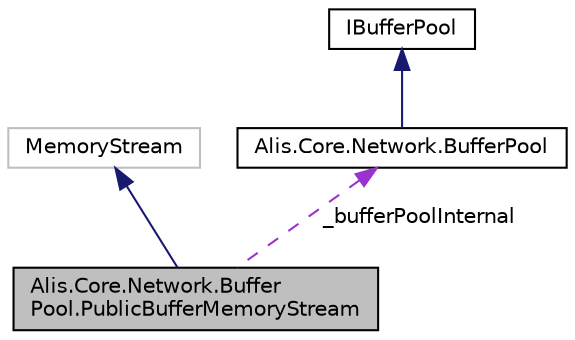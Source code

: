 digraph "Alis.Core.Network.BufferPool.PublicBufferMemoryStream"
{
 // LATEX_PDF_SIZE
  edge [fontname="Helvetica",fontsize="10",labelfontname="Helvetica",labelfontsize="10"];
  node [fontname="Helvetica",fontsize="10",shape=record];
  Node1 [label="Alis.Core.Network.Buffer\lPool.PublicBufferMemoryStream",height=0.2,width=0.4,color="black", fillcolor="grey75", style="filled", fontcolor="black",tooltip="This memory stream is not instance thread safe (not to be confused with the BufferPool which is insta..."];
  Node2 -> Node1 [dir="back",color="midnightblue",fontsize="10",style="solid",fontname="Helvetica"];
  Node2 [label="MemoryStream",height=0.2,width=0.4,color="grey75", fillcolor="white", style="filled",tooltip=" "];
  Node3 -> Node1 [dir="back",color="darkorchid3",fontsize="10",style="dashed",label=" _bufferPoolInternal" ,fontname="Helvetica"];
  Node3 [label="Alis.Core.Network.BufferPool",height=0.2,width=0.4,color="black", fillcolor="white", style="filled",URL="$class_alis_1_1_core_1_1_network_1_1_buffer_pool.html",tooltip="This buffer pool is instance thread safe Use GetBuffer to get a MemoryStream (with a publically acces..."];
  Node4 -> Node3 [dir="back",color="midnightblue",fontsize="10",style="solid",fontname="Helvetica"];
  Node4 [label="IBufferPool",height=0.2,width=0.4,color="black", fillcolor="white", style="filled",URL="$interface_alis_1_1_core_1_1_network_1_1_i_buffer_pool.html",tooltip="The buffer pool interface"];
}
